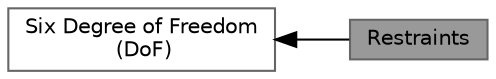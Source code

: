 digraph "Restraints"
{
 // LATEX_PDF_SIZE
  bgcolor="transparent";
  edge [fontname=Helvetica,fontsize=10,labelfontname=Helvetica,labelfontsize=10];
  node [fontname=Helvetica,fontsize=10,shape=box,height=0.2,width=0.4];
  rankdir=LR;
  Node2 [id="Node000002",label="Six Degree of Freedom\l (DoF)",height=0.2,width=0.4,color="grey40", fillcolor="white", style="filled",URL="$group__grpSixDoFRigidBody.html",tooltip=" "];
  Node1 [id="Node000001",label="Restraints",height=0.2,width=0.4,color="gray40", fillcolor="grey60", style="filled", fontcolor="black",tooltip=" "];
  Node2->Node1 [shape=plaintext, dir="back", style="solid"];
}
